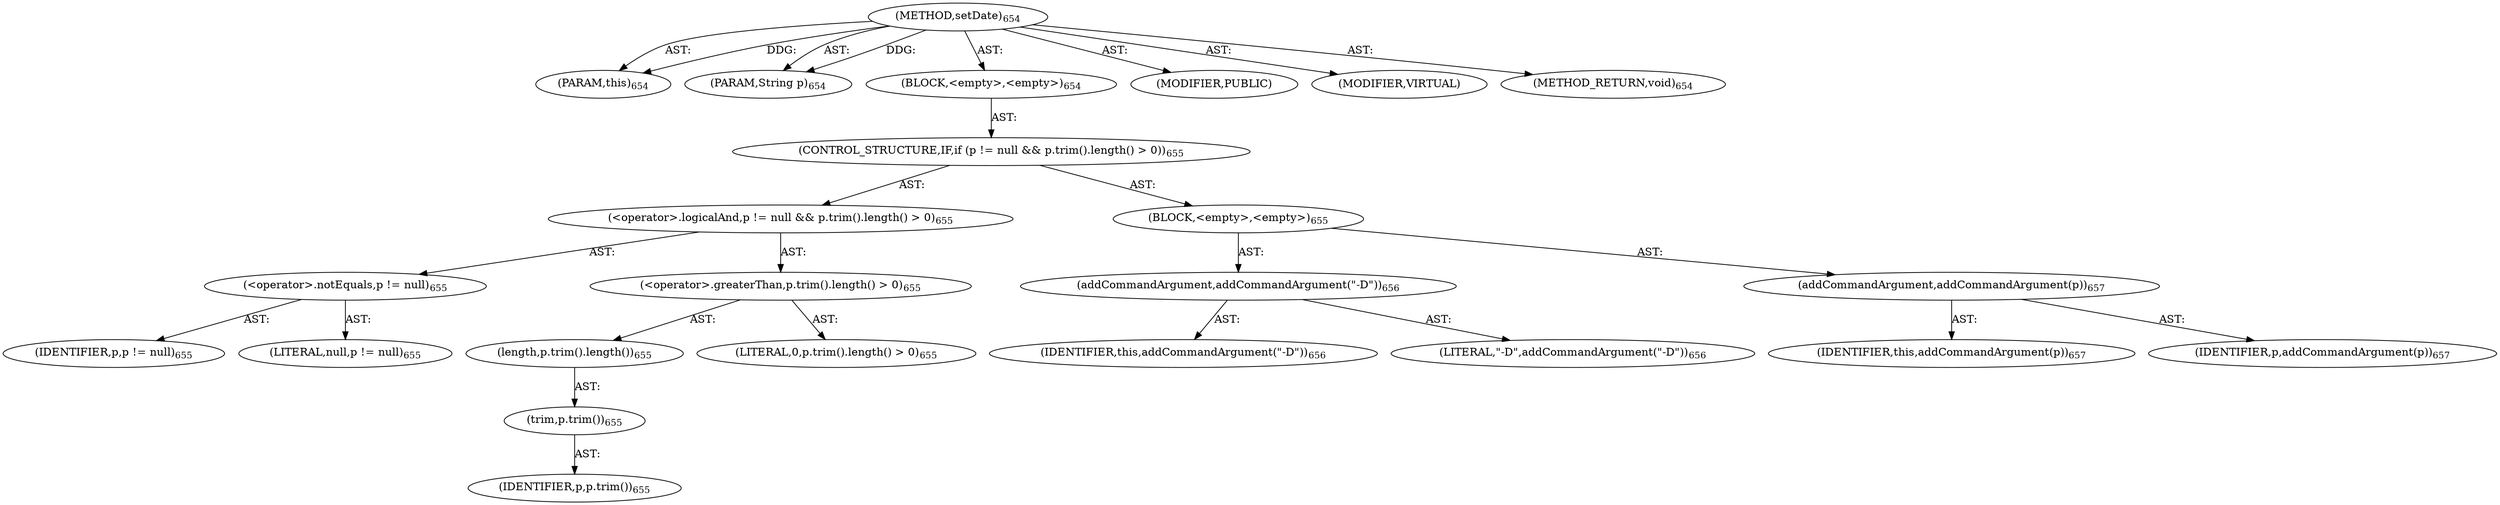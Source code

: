 digraph "setDate" {  
"111669149721" [label = <(METHOD,setDate)<SUB>654</SUB>> ]
"115964117014" [label = <(PARAM,this)<SUB>654</SUB>> ]
"115964117044" [label = <(PARAM,String p)<SUB>654</SUB>> ]
"25769803869" [label = <(BLOCK,&lt;empty&gt;,&lt;empty&gt;)<SUB>654</SUB>> ]
"47244640310" [label = <(CONTROL_STRUCTURE,IF,if (p != null &amp;&amp; p.trim().length() &gt; 0))<SUB>655</SUB>> ]
"30064771419" [label = <(&lt;operator&gt;.logicalAnd,p != null &amp;&amp; p.trim().length() &gt; 0)<SUB>655</SUB>> ]
"30064771420" [label = <(&lt;operator&gt;.notEquals,p != null)<SUB>655</SUB>> ]
"68719477042" [label = <(IDENTIFIER,p,p != null)<SUB>655</SUB>> ]
"90194313278" [label = <(LITERAL,null,p != null)<SUB>655</SUB>> ]
"30064771421" [label = <(&lt;operator&gt;.greaterThan,p.trim().length() &gt; 0)<SUB>655</SUB>> ]
"30064771422" [label = <(length,p.trim().length())<SUB>655</SUB>> ]
"30064771423" [label = <(trim,p.trim())<SUB>655</SUB>> ]
"68719477043" [label = <(IDENTIFIER,p,p.trim())<SUB>655</SUB>> ]
"90194313279" [label = <(LITERAL,0,p.trim().length() &gt; 0)<SUB>655</SUB>> ]
"25769803870" [label = <(BLOCK,&lt;empty&gt;,&lt;empty&gt;)<SUB>655</SUB>> ]
"30064771424" [label = <(addCommandArgument,addCommandArgument(&quot;-D&quot;))<SUB>656</SUB>> ]
"68719476795" [label = <(IDENTIFIER,this,addCommandArgument(&quot;-D&quot;))<SUB>656</SUB>> ]
"90194313280" [label = <(LITERAL,&quot;-D&quot;,addCommandArgument(&quot;-D&quot;))<SUB>656</SUB>> ]
"30064771425" [label = <(addCommandArgument,addCommandArgument(p))<SUB>657</SUB>> ]
"68719476796" [label = <(IDENTIFIER,this,addCommandArgument(p))<SUB>657</SUB>> ]
"68719477044" [label = <(IDENTIFIER,p,addCommandArgument(p))<SUB>657</SUB>> ]
"133143986252" [label = <(MODIFIER,PUBLIC)> ]
"133143986253" [label = <(MODIFIER,VIRTUAL)> ]
"128849018905" [label = <(METHOD_RETURN,void)<SUB>654</SUB>> ]
  "111669149721" -> "115964117014"  [ label = "AST: "] 
  "111669149721" -> "115964117044"  [ label = "AST: "] 
  "111669149721" -> "25769803869"  [ label = "AST: "] 
  "111669149721" -> "133143986252"  [ label = "AST: "] 
  "111669149721" -> "133143986253"  [ label = "AST: "] 
  "111669149721" -> "128849018905"  [ label = "AST: "] 
  "25769803869" -> "47244640310"  [ label = "AST: "] 
  "47244640310" -> "30064771419"  [ label = "AST: "] 
  "47244640310" -> "25769803870"  [ label = "AST: "] 
  "30064771419" -> "30064771420"  [ label = "AST: "] 
  "30064771419" -> "30064771421"  [ label = "AST: "] 
  "30064771420" -> "68719477042"  [ label = "AST: "] 
  "30064771420" -> "90194313278"  [ label = "AST: "] 
  "30064771421" -> "30064771422"  [ label = "AST: "] 
  "30064771421" -> "90194313279"  [ label = "AST: "] 
  "30064771422" -> "30064771423"  [ label = "AST: "] 
  "30064771423" -> "68719477043"  [ label = "AST: "] 
  "25769803870" -> "30064771424"  [ label = "AST: "] 
  "25769803870" -> "30064771425"  [ label = "AST: "] 
  "30064771424" -> "68719476795"  [ label = "AST: "] 
  "30064771424" -> "90194313280"  [ label = "AST: "] 
  "30064771425" -> "68719476796"  [ label = "AST: "] 
  "30064771425" -> "68719477044"  [ label = "AST: "] 
  "111669149721" -> "115964117014"  [ label = "DDG: "] 
  "111669149721" -> "115964117044"  [ label = "DDG: "] 
}
